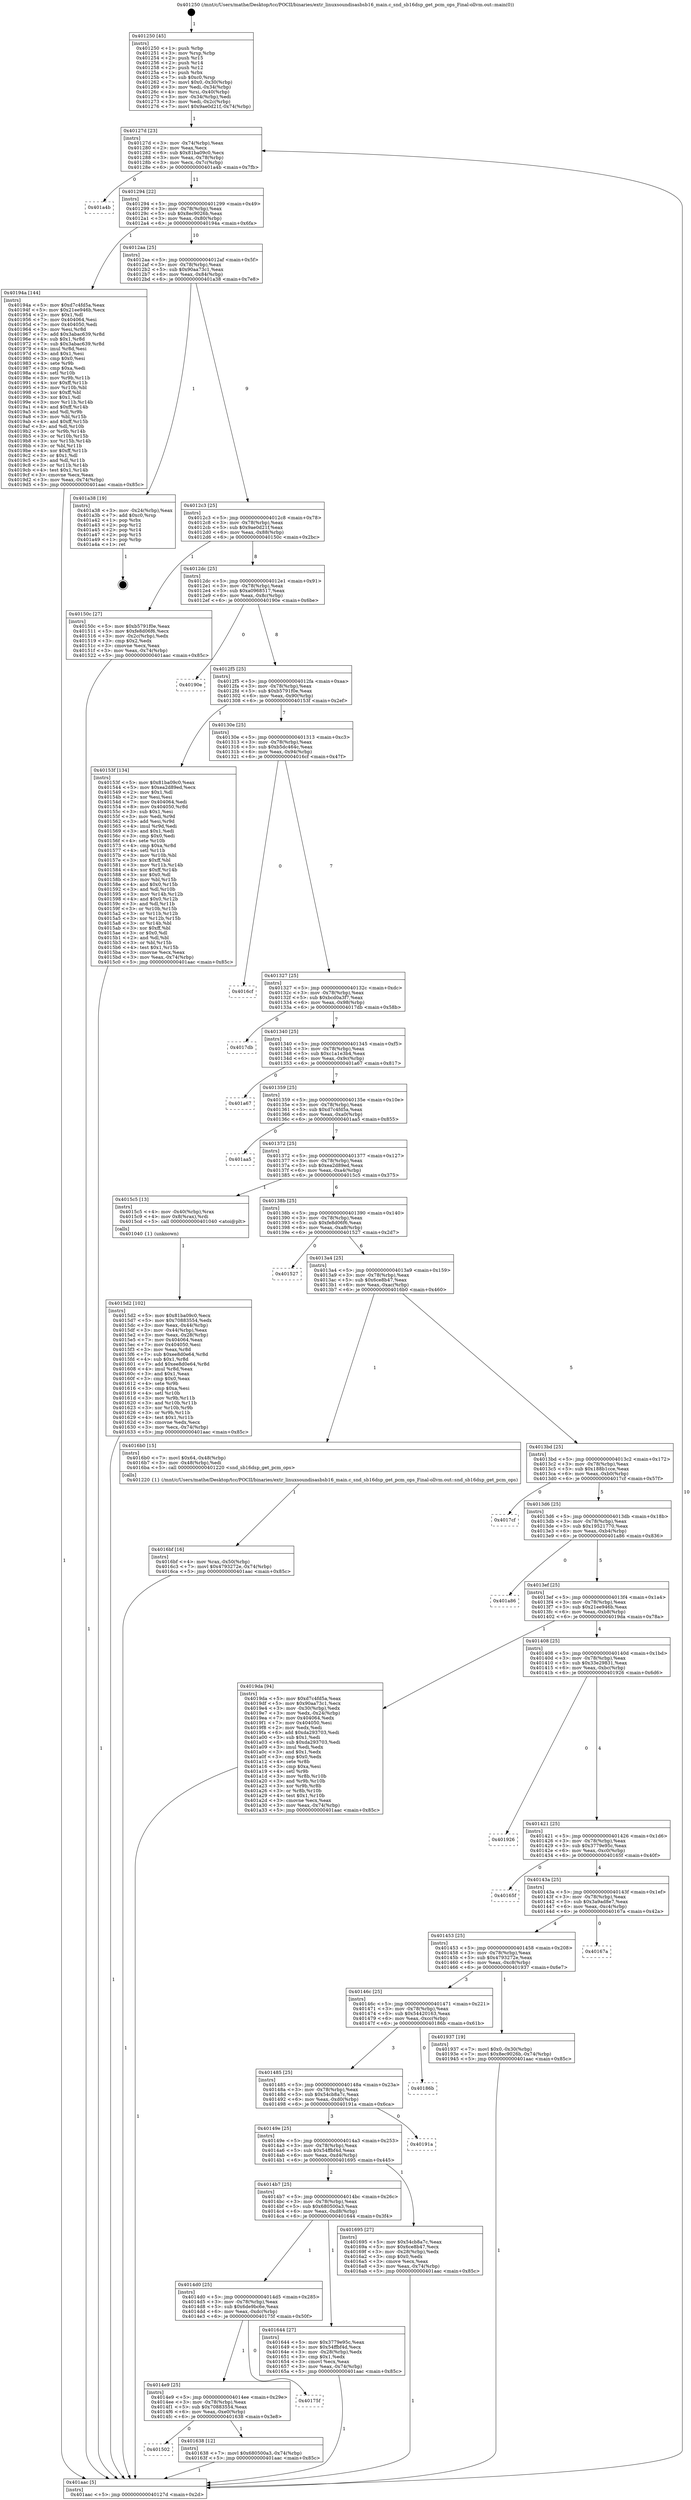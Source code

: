 digraph "0x401250" {
  label = "0x401250 (/mnt/c/Users/mathe/Desktop/tcc/POCII/binaries/extr_linuxsoundisasbsb16_main.c_snd_sb16dsp_get_pcm_ops_Final-ollvm.out::main(0))"
  labelloc = "t"
  node[shape=record]

  Entry [label="",width=0.3,height=0.3,shape=circle,fillcolor=black,style=filled]
  "0x40127d" [label="{
     0x40127d [23]\l
     | [instrs]\l
     &nbsp;&nbsp;0x40127d \<+3\>: mov -0x74(%rbp),%eax\l
     &nbsp;&nbsp;0x401280 \<+2\>: mov %eax,%ecx\l
     &nbsp;&nbsp;0x401282 \<+6\>: sub $0x81ba09c0,%ecx\l
     &nbsp;&nbsp;0x401288 \<+3\>: mov %eax,-0x78(%rbp)\l
     &nbsp;&nbsp;0x40128b \<+3\>: mov %ecx,-0x7c(%rbp)\l
     &nbsp;&nbsp;0x40128e \<+6\>: je 0000000000401a4b \<main+0x7fb\>\l
  }"]
  "0x401a4b" [label="{
     0x401a4b\l
  }", style=dashed]
  "0x401294" [label="{
     0x401294 [22]\l
     | [instrs]\l
     &nbsp;&nbsp;0x401294 \<+5\>: jmp 0000000000401299 \<main+0x49\>\l
     &nbsp;&nbsp;0x401299 \<+3\>: mov -0x78(%rbp),%eax\l
     &nbsp;&nbsp;0x40129c \<+5\>: sub $0x8ec9026b,%eax\l
     &nbsp;&nbsp;0x4012a1 \<+3\>: mov %eax,-0x80(%rbp)\l
     &nbsp;&nbsp;0x4012a4 \<+6\>: je 000000000040194a \<main+0x6fa\>\l
  }"]
  Exit [label="",width=0.3,height=0.3,shape=circle,fillcolor=black,style=filled,peripheries=2]
  "0x40194a" [label="{
     0x40194a [144]\l
     | [instrs]\l
     &nbsp;&nbsp;0x40194a \<+5\>: mov $0xd7c4fd5a,%eax\l
     &nbsp;&nbsp;0x40194f \<+5\>: mov $0x21ee946b,%ecx\l
     &nbsp;&nbsp;0x401954 \<+2\>: mov $0x1,%dl\l
     &nbsp;&nbsp;0x401956 \<+7\>: mov 0x404064,%esi\l
     &nbsp;&nbsp;0x40195d \<+7\>: mov 0x404050,%edi\l
     &nbsp;&nbsp;0x401964 \<+3\>: mov %esi,%r8d\l
     &nbsp;&nbsp;0x401967 \<+7\>: add $0x3abac639,%r8d\l
     &nbsp;&nbsp;0x40196e \<+4\>: sub $0x1,%r8d\l
     &nbsp;&nbsp;0x401972 \<+7\>: sub $0x3abac639,%r8d\l
     &nbsp;&nbsp;0x401979 \<+4\>: imul %r8d,%esi\l
     &nbsp;&nbsp;0x40197d \<+3\>: and $0x1,%esi\l
     &nbsp;&nbsp;0x401980 \<+3\>: cmp $0x0,%esi\l
     &nbsp;&nbsp;0x401983 \<+4\>: sete %r9b\l
     &nbsp;&nbsp;0x401987 \<+3\>: cmp $0xa,%edi\l
     &nbsp;&nbsp;0x40198a \<+4\>: setl %r10b\l
     &nbsp;&nbsp;0x40198e \<+3\>: mov %r9b,%r11b\l
     &nbsp;&nbsp;0x401991 \<+4\>: xor $0xff,%r11b\l
     &nbsp;&nbsp;0x401995 \<+3\>: mov %r10b,%bl\l
     &nbsp;&nbsp;0x401998 \<+3\>: xor $0xff,%bl\l
     &nbsp;&nbsp;0x40199b \<+3\>: xor $0x1,%dl\l
     &nbsp;&nbsp;0x40199e \<+3\>: mov %r11b,%r14b\l
     &nbsp;&nbsp;0x4019a1 \<+4\>: and $0xff,%r14b\l
     &nbsp;&nbsp;0x4019a5 \<+3\>: and %dl,%r9b\l
     &nbsp;&nbsp;0x4019a8 \<+3\>: mov %bl,%r15b\l
     &nbsp;&nbsp;0x4019ab \<+4\>: and $0xff,%r15b\l
     &nbsp;&nbsp;0x4019af \<+3\>: and %dl,%r10b\l
     &nbsp;&nbsp;0x4019b2 \<+3\>: or %r9b,%r14b\l
     &nbsp;&nbsp;0x4019b5 \<+3\>: or %r10b,%r15b\l
     &nbsp;&nbsp;0x4019b8 \<+3\>: xor %r15b,%r14b\l
     &nbsp;&nbsp;0x4019bb \<+3\>: or %bl,%r11b\l
     &nbsp;&nbsp;0x4019be \<+4\>: xor $0xff,%r11b\l
     &nbsp;&nbsp;0x4019c2 \<+3\>: or $0x1,%dl\l
     &nbsp;&nbsp;0x4019c5 \<+3\>: and %dl,%r11b\l
     &nbsp;&nbsp;0x4019c8 \<+3\>: or %r11b,%r14b\l
     &nbsp;&nbsp;0x4019cb \<+4\>: test $0x1,%r14b\l
     &nbsp;&nbsp;0x4019cf \<+3\>: cmovne %ecx,%eax\l
     &nbsp;&nbsp;0x4019d2 \<+3\>: mov %eax,-0x74(%rbp)\l
     &nbsp;&nbsp;0x4019d5 \<+5\>: jmp 0000000000401aac \<main+0x85c\>\l
  }"]
  "0x4012aa" [label="{
     0x4012aa [25]\l
     | [instrs]\l
     &nbsp;&nbsp;0x4012aa \<+5\>: jmp 00000000004012af \<main+0x5f\>\l
     &nbsp;&nbsp;0x4012af \<+3\>: mov -0x78(%rbp),%eax\l
     &nbsp;&nbsp;0x4012b2 \<+5\>: sub $0x90aa73c1,%eax\l
     &nbsp;&nbsp;0x4012b7 \<+6\>: mov %eax,-0x84(%rbp)\l
     &nbsp;&nbsp;0x4012bd \<+6\>: je 0000000000401a38 \<main+0x7e8\>\l
  }"]
  "0x4016bf" [label="{
     0x4016bf [16]\l
     | [instrs]\l
     &nbsp;&nbsp;0x4016bf \<+4\>: mov %rax,-0x50(%rbp)\l
     &nbsp;&nbsp;0x4016c3 \<+7\>: movl $0x4793272e,-0x74(%rbp)\l
     &nbsp;&nbsp;0x4016ca \<+5\>: jmp 0000000000401aac \<main+0x85c\>\l
  }"]
  "0x401a38" [label="{
     0x401a38 [19]\l
     | [instrs]\l
     &nbsp;&nbsp;0x401a38 \<+3\>: mov -0x24(%rbp),%eax\l
     &nbsp;&nbsp;0x401a3b \<+7\>: add $0xc0,%rsp\l
     &nbsp;&nbsp;0x401a42 \<+1\>: pop %rbx\l
     &nbsp;&nbsp;0x401a43 \<+2\>: pop %r12\l
     &nbsp;&nbsp;0x401a45 \<+2\>: pop %r14\l
     &nbsp;&nbsp;0x401a47 \<+2\>: pop %r15\l
     &nbsp;&nbsp;0x401a49 \<+1\>: pop %rbp\l
     &nbsp;&nbsp;0x401a4a \<+1\>: ret\l
  }"]
  "0x4012c3" [label="{
     0x4012c3 [25]\l
     | [instrs]\l
     &nbsp;&nbsp;0x4012c3 \<+5\>: jmp 00000000004012c8 \<main+0x78\>\l
     &nbsp;&nbsp;0x4012c8 \<+3\>: mov -0x78(%rbp),%eax\l
     &nbsp;&nbsp;0x4012cb \<+5\>: sub $0x9ae0d21f,%eax\l
     &nbsp;&nbsp;0x4012d0 \<+6\>: mov %eax,-0x88(%rbp)\l
     &nbsp;&nbsp;0x4012d6 \<+6\>: je 000000000040150c \<main+0x2bc\>\l
  }"]
  "0x401502" [label="{
     0x401502\l
  }", style=dashed]
  "0x40150c" [label="{
     0x40150c [27]\l
     | [instrs]\l
     &nbsp;&nbsp;0x40150c \<+5\>: mov $0xb5791f0e,%eax\l
     &nbsp;&nbsp;0x401511 \<+5\>: mov $0xfe8d06f6,%ecx\l
     &nbsp;&nbsp;0x401516 \<+3\>: mov -0x2c(%rbp),%edx\l
     &nbsp;&nbsp;0x401519 \<+3\>: cmp $0x2,%edx\l
     &nbsp;&nbsp;0x40151c \<+3\>: cmovne %ecx,%eax\l
     &nbsp;&nbsp;0x40151f \<+3\>: mov %eax,-0x74(%rbp)\l
     &nbsp;&nbsp;0x401522 \<+5\>: jmp 0000000000401aac \<main+0x85c\>\l
  }"]
  "0x4012dc" [label="{
     0x4012dc [25]\l
     | [instrs]\l
     &nbsp;&nbsp;0x4012dc \<+5\>: jmp 00000000004012e1 \<main+0x91\>\l
     &nbsp;&nbsp;0x4012e1 \<+3\>: mov -0x78(%rbp),%eax\l
     &nbsp;&nbsp;0x4012e4 \<+5\>: sub $0xa0968517,%eax\l
     &nbsp;&nbsp;0x4012e9 \<+6\>: mov %eax,-0x8c(%rbp)\l
     &nbsp;&nbsp;0x4012ef \<+6\>: je 000000000040190e \<main+0x6be\>\l
  }"]
  "0x401aac" [label="{
     0x401aac [5]\l
     | [instrs]\l
     &nbsp;&nbsp;0x401aac \<+5\>: jmp 000000000040127d \<main+0x2d\>\l
  }"]
  "0x401250" [label="{
     0x401250 [45]\l
     | [instrs]\l
     &nbsp;&nbsp;0x401250 \<+1\>: push %rbp\l
     &nbsp;&nbsp;0x401251 \<+3\>: mov %rsp,%rbp\l
     &nbsp;&nbsp;0x401254 \<+2\>: push %r15\l
     &nbsp;&nbsp;0x401256 \<+2\>: push %r14\l
     &nbsp;&nbsp;0x401258 \<+2\>: push %r12\l
     &nbsp;&nbsp;0x40125a \<+1\>: push %rbx\l
     &nbsp;&nbsp;0x40125b \<+7\>: sub $0xc0,%rsp\l
     &nbsp;&nbsp;0x401262 \<+7\>: movl $0x0,-0x30(%rbp)\l
     &nbsp;&nbsp;0x401269 \<+3\>: mov %edi,-0x34(%rbp)\l
     &nbsp;&nbsp;0x40126c \<+4\>: mov %rsi,-0x40(%rbp)\l
     &nbsp;&nbsp;0x401270 \<+3\>: mov -0x34(%rbp),%edi\l
     &nbsp;&nbsp;0x401273 \<+3\>: mov %edi,-0x2c(%rbp)\l
     &nbsp;&nbsp;0x401276 \<+7\>: movl $0x9ae0d21f,-0x74(%rbp)\l
  }"]
  "0x401638" [label="{
     0x401638 [12]\l
     | [instrs]\l
     &nbsp;&nbsp;0x401638 \<+7\>: movl $0x680500a3,-0x74(%rbp)\l
     &nbsp;&nbsp;0x40163f \<+5\>: jmp 0000000000401aac \<main+0x85c\>\l
  }"]
  "0x40190e" [label="{
     0x40190e\l
  }", style=dashed]
  "0x4012f5" [label="{
     0x4012f5 [25]\l
     | [instrs]\l
     &nbsp;&nbsp;0x4012f5 \<+5\>: jmp 00000000004012fa \<main+0xaa\>\l
     &nbsp;&nbsp;0x4012fa \<+3\>: mov -0x78(%rbp),%eax\l
     &nbsp;&nbsp;0x4012fd \<+5\>: sub $0xb5791f0e,%eax\l
     &nbsp;&nbsp;0x401302 \<+6\>: mov %eax,-0x90(%rbp)\l
     &nbsp;&nbsp;0x401308 \<+6\>: je 000000000040153f \<main+0x2ef\>\l
  }"]
  "0x4014e9" [label="{
     0x4014e9 [25]\l
     | [instrs]\l
     &nbsp;&nbsp;0x4014e9 \<+5\>: jmp 00000000004014ee \<main+0x29e\>\l
     &nbsp;&nbsp;0x4014ee \<+3\>: mov -0x78(%rbp),%eax\l
     &nbsp;&nbsp;0x4014f1 \<+5\>: sub $0x70883554,%eax\l
     &nbsp;&nbsp;0x4014f6 \<+6\>: mov %eax,-0xe0(%rbp)\l
     &nbsp;&nbsp;0x4014fc \<+6\>: je 0000000000401638 \<main+0x3e8\>\l
  }"]
  "0x40153f" [label="{
     0x40153f [134]\l
     | [instrs]\l
     &nbsp;&nbsp;0x40153f \<+5\>: mov $0x81ba09c0,%eax\l
     &nbsp;&nbsp;0x401544 \<+5\>: mov $0xea2d89ed,%ecx\l
     &nbsp;&nbsp;0x401549 \<+2\>: mov $0x1,%dl\l
     &nbsp;&nbsp;0x40154b \<+2\>: xor %esi,%esi\l
     &nbsp;&nbsp;0x40154d \<+7\>: mov 0x404064,%edi\l
     &nbsp;&nbsp;0x401554 \<+8\>: mov 0x404050,%r8d\l
     &nbsp;&nbsp;0x40155c \<+3\>: sub $0x1,%esi\l
     &nbsp;&nbsp;0x40155f \<+3\>: mov %edi,%r9d\l
     &nbsp;&nbsp;0x401562 \<+3\>: add %esi,%r9d\l
     &nbsp;&nbsp;0x401565 \<+4\>: imul %r9d,%edi\l
     &nbsp;&nbsp;0x401569 \<+3\>: and $0x1,%edi\l
     &nbsp;&nbsp;0x40156c \<+3\>: cmp $0x0,%edi\l
     &nbsp;&nbsp;0x40156f \<+4\>: sete %r10b\l
     &nbsp;&nbsp;0x401573 \<+4\>: cmp $0xa,%r8d\l
     &nbsp;&nbsp;0x401577 \<+4\>: setl %r11b\l
     &nbsp;&nbsp;0x40157b \<+3\>: mov %r10b,%bl\l
     &nbsp;&nbsp;0x40157e \<+3\>: xor $0xff,%bl\l
     &nbsp;&nbsp;0x401581 \<+3\>: mov %r11b,%r14b\l
     &nbsp;&nbsp;0x401584 \<+4\>: xor $0xff,%r14b\l
     &nbsp;&nbsp;0x401588 \<+3\>: xor $0x0,%dl\l
     &nbsp;&nbsp;0x40158b \<+3\>: mov %bl,%r15b\l
     &nbsp;&nbsp;0x40158e \<+4\>: and $0x0,%r15b\l
     &nbsp;&nbsp;0x401592 \<+3\>: and %dl,%r10b\l
     &nbsp;&nbsp;0x401595 \<+3\>: mov %r14b,%r12b\l
     &nbsp;&nbsp;0x401598 \<+4\>: and $0x0,%r12b\l
     &nbsp;&nbsp;0x40159c \<+3\>: and %dl,%r11b\l
     &nbsp;&nbsp;0x40159f \<+3\>: or %r10b,%r15b\l
     &nbsp;&nbsp;0x4015a2 \<+3\>: or %r11b,%r12b\l
     &nbsp;&nbsp;0x4015a5 \<+3\>: xor %r12b,%r15b\l
     &nbsp;&nbsp;0x4015a8 \<+3\>: or %r14b,%bl\l
     &nbsp;&nbsp;0x4015ab \<+3\>: xor $0xff,%bl\l
     &nbsp;&nbsp;0x4015ae \<+3\>: or $0x0,%dl\l
     &nbsp;&nbsp;0x4015b1 \<+2\>: and %dl,%bl\l
     &nbsp;&nbsp;0x4015b3 \<+3\>: or %bl,%r15b\l
     &nbsp;&nbsp;0x4015b6 \<+4\>: test $0x1,%r15b\l
     &nbsp;&nbsp;0x4015ba \<+3\>: cmovne %ecx,%eax\l
     &nbsp;&nbsp;0x4015bd \<+3\>: mov %eax,-0x74(%rbp)\l
     &nbsp;&nbsp;0x4015c0 \<+5\>: jmp 0000000000401aac \<main+0x85c\>\l
  }"]
  "0x40130e" [label="{
     0x40130e [25]\l
     | [instrs]\l
     &nbsp;&nbsp;0x40130e \<+5\>: jmp 0000000000401313 \<main+0xc3\>\l
     &nbsp;&nbsp;0x401313 \<+3\>: mov -0x78(%rbp),%eax\l
     &nbsp;&nbsp;0x401316 \<+5\>: sub $0xb5dc464c,%eax\l
     &nbsp;&nbsp;0x40131b \<+6\>: mov %eax,-0x94(%rbp)\l
     &nbsp;&nbsp;0x401321 \<+6\>: je 00000000004016cf \<main+0x47f\>\l
  }"]
  "0x40175f" [label="{
     0x40175f\l
  }", style=dashed]
  "0x4016cf" [label="{
     0x4016cf\l
  }", style=dashed]
  "0x401327" [label="{
     0x401327 [25]\l
     | [instrs]\l
     &nbsp;&nbsp;0x401327 \<+5\>: jmp 000000000040132c \<main+0xdc\>\l
     &nbsp;&nbsp;0x40132c \<+3\>: mov -0x78(%rbp),%eax\l
     &nbsp;&nbsp;0x40132f \<+5\>: sub $0xbcd0a3f7,%eax\l
     &nbsp;&nbsp;0x401334 \<+6\>: mov %eax,-0x98(%rbp)\l
     &nbsp;&nbsp;0x40133a \<+6\>: je 00000000004017db \<main+0x58b\>\l
  }"]
  "0x4014d0" [label="{
     0x4014d0 [25]\l
     | [instrs]\l
     &nbsp;&nbsp;0x4014d0 \<+5\>: jmp 00000000004014d5 \<main+0x285\>\l
     &nbsp;&nbsp;0x4014d5 \<+3\>: mov -0x78(%rbp),%eax\l
     &nbsp;&nbsp;0x4014d8 \<+5\>: sub $0x6de9bc6e,%eax\l
     &nbsp;&nbsp;0x4014dd \<+6\>: mov %eax,-0xdc(%rbp)\l
     &nbsp;&nbsp;0x4014e3 \<+6\>: je 000000000040175f \<main+0x50f\>\l
  }"]
  "0x4017db" [label="{
     0x4017db\l
  }", style=dashed]
  "0x401340" [label="{
     0x401340 [25]\l
     | [instrs]\l
     &nbsp;&nbsp;0x401340 \<+5\>: jmp 0000000000401345 \<main+0xf5\>\l
     &nbsp;&nbsp;0x401345 \<+3\>: mov -0x78(%rbp),%eax\l
     &nbsp;&nbsp;0x401348 \<+5\>: sub $0xc1a1e3b4,%eax\l
     &nbsp;&nbsp;0x40134d \<+6\>: mov %eax,-0x9c(%rbp)\l
     &nbsp;&nbsp;0x401353 \<+6\>: je 0000000000401a67 \<main+0x817\>\l
  }"]
  "0x401644" [label="{
     0x401644 [27]\l
     | [instrs]\l
     &nbsp;&nbsp;0x401644 \<+5\>: mov $0x3779e95c,%eax\l
     &nbsp;&nbsp;0x401649 \<+5\>: mov $0x54ffbf4d,%ecx\l
     &nbsp;&nbsp;0x40164e \<+3\>: mov -0x28(%rbp),%edx\l
     &nbsp;&nbsp;0x401651 \<+3\>: cmp $0x1,%edx\l
     &nbsp;&nbsp;0x401654 \<+3\>: cmovl %ecx,%eax\l
     &nbsp;&nbsp;0x401657 \<+3\>: mov %eax,-0x74(%rbp)\l
     &nbsp;&nbsp;0x40165a \<+5\>: jmp 0000000000401aac \<main+0x85c\>\l
  }"]
  "0x401a67" [label="{
     0x401a67\l
  }", style=dashed]
  "0x401359" [label="{
     0x401359 [25]\l
     | [instrs]\l
     &nbsp;&nbsp;0x401359 \<+5\>: jmp 000000000040135e \<main+0x10e\>\l
     &nbsp;&nbsp;0x40135e \<+3\>: mov -0x78(%rbp),%eax\l
     &nbsp;&nbsp;0x401361 \<+5\>: sub $0xd7c4fd5a,%eax\l
     &nbsp;&nbsp;0x401366 \<+6\>: mov %eax,-0xa0(%rbp)\l
     &nbsp;&nbsp;0x40136c \<+6\>: je 0000000000401aa5 \<main+0x855\>\l
  }"]
  "0x4014b7" [label="{
     0x4014b7 [25]\l
     | [instrs]\l
     &nbsp;&nbsp;0x4014b7 \<+5\>: jmp 00000000004014bc \<main+0x26c\>\l
     &nbsp;&nbsp;0x4014bc \<+3\>: mov -0x78(%rbp),%eax\l
     &nbsp;&nbsp;0x4014bf \<+5\>: sub $0x680500a3,%eax\l
     &nbsp;&nbsp;0x4014c4 \<+6\>: mov %eax,-0xd8(%rbp)\l
     &nbsp;&nbsp;0x4014ca \<+6\>: je 0000000000401644 \<main+0x3f4\>\l
  }"]
  "0x401aa5" [label="{
     0x401aa5\l
  }", style=dashed]
  "0x401372" [label="{
     0x401372 [25]\l
     | [instrs]\l
     &nbsp;&nbsp;0x401372 \<+5\>: jmp 0000000000401377 \<main+0x127\>\l
     &nbsp;&nbsp;0x401377 \<+3\>: mov -0x78(%rbp),%eax\l
     &nbsp;&nbsp;0x40137a \<+5\>: sub $0xea2d89ed,%eax\l
     &nbsp;&nbsp;0x40137f \<+6\>: mov %eax,-0xa4(%rbp)\l
     &nbsp;&nbsp;0x401385 \<+6\>: je 00000000004015c5 \<main+0x375\>\l
  }"]
  "0x401695" [label="{
     0x401695 [27]\l
     | [instrs]\l
     &nbsp;&nbsp;0x401695 \<+5\>: mov $0x54cb8a7c,%eax\l
     &nbsp;&nbsp;0x40169a \<+5\>: mov $0x6ce8b47,%ecx\l
     &nbsp;&nbsp;0x40169f \<+3\>: mov -0x28(%rbp),%edx\l
     &nbsp;&nbsp;0x4016a2 \<+3\>: cmp $0x0,%edx\l
     &nbsp;&nbsp;0x4016a5 \<+3\>: cmove %ecx,%eax\l
     &nbsp;&nbsp;0x4016a8 \<+3\>: mov %eax,-0x74(%rbp)\l
     &nbsp;&nbsp;0x4016ab \<+5\>: jmp 0000000000401aac \<main+0x85c\>\l
  }"]
  "0x4015c5" [label="{
     0x4015c5 [13]\l
     | [instrs]\l
     &nbsp;&nbsp;0x4015c5 \<+4\>: mov -0x40(%rbp),%rax\l
     &nbsp;&nbsp;0x4015c9 \<+4\>: mov 0x8(%rax),%rdi\l
     &nbsp;&nbsp;0x4015cd \<+5\>: call 0000000000401040 \<atoi@plt\>\l
     | [calls]\l
     &nbsp;&nbsp;0x401040 \{1\} (unknown)\l
  }"]
  "0x40138b" [label="{
     0x40138b [25]\l
     | [instrs]\l
     &nbsp;&nbsp;0x40138b \<+5\>: jmp 0000000000401390 \<main+0x140\>\l
     &nbsp;&nbsp;0x401390 \<+3\>: mov -0x78(%rbp),%eax\l
     &nbsp;&nbsp;0x401393 \<+5\>: sub $0xfe8d06f6,%eax\l
     &nbsp;&nbsp;0x401398 \<+6\>: mov %eax,-0xa8(%rbp)\l
     &nbsp;&nbsp;0x40139e \<+6\>: je 0000000000401527 \<main+0x2d7\>\l
  }"]
  "0x4015d2" [label="{
     0x4015d2 [102]\l
     | [instrs]\l
     &nbsp;&nbsp;0x4015d2 \<+5\>: mov $0x81ba09c0,%ecx\l
     &nbsp;&nbsp;0x4015d7 \<+5\>: mov $0x70883554,%edx\l
     &nbsp;&nbsp;0x4015dc \<+3\>: mov %eax,-0x44(%rbp)\l
     &nbsp;&nbsp;0x4015df \<+3\>: mov -0x44(%rbp),%eax\l
     &nbsp;&nbsp;0x4015e2 \<+3\>: mov %eax,-0x28(%rbp)\l
     &nbsp;&nbsp;0x4015e5 \<+7\>: mov 0x404064,%eax\l
     &nbsp;&nbsp;0x4015ec \<+7\>: mov 0x404050,%esi\l
     &nbsp;&nbsp;0x4015f3 \<+3\>: mov %eax,%r8d\l
     &nbsp;&nbsp;0x4015f6 \<+7\>: sub $0xee8d0e64,%r8d\l
     &nbsp;&nbsp;0x4015fd \<+4\>: sub $0x1,%r8d\l
     &nbsp;&nbsp;0x401601 \<+7\>: add $0xee8d0e64,%r8d\l
     &nbsp;&nbsp;0x401608 \<+4\>: imul %r8d,%eax\l
     &nbsp;&nbsp;0x40160c \<+3\>: and $0x1,%eax\l
     &nbsp;&nbsp;0x40160f \<+3\>: cmp $0x0,%eax\l
     &nbsp;&nbsp;0x401612 \<+4\>: sete %r9b\l
     &nbsp;&nbsp;0x401616 \<+3\>: cmp $0xa,%esi\l
     &nbsp;&nbsp;0x401619 \<+4\>: setl %r10b\l
     &nbsp;&nbsp;0x40161d \<+3\>: mov %r9b,%r11b\l
     &nbsp;&nbsp;0x401620 \<+3\>: and %r10b,%r11b\l
     &nbsp;&nbsp;0x401623 \<+3\>: xor %r10b,%r9b\l
     &nbsp;&nbsp;0x401626 \<+3\>: or %r9b,%r11b\l
     &nbsp;&nbsp;0x401629 \<+4\>: test $0x1,%r11b\l
     &nbsp;&nbsp;0x40162d \<+3\>: cmovne %edx,%ecx\l
     &nbsp;&nbsp;0x401630 \<+3\>: mov %ecx,-0x74(%rbp)\l
     &nbsp;&nbsp;0x401633 \<+5\>: jmp 0000000000401aac \<main+0x85c\>\l
  }"]
  "0x40149e" [label="{
     0x40149e [25]\l
     | [instrs]\l
     &nbsp;&nbsp;0x40149e \<+5\>: jmp 00000000004014a3 \<main+0x253\>\l
     &nbsp;&nbsp;0x4014a3 \<+3\>: mov -0x78(%rbp),%eax\l
     &nbsp;&nbsp;0x4014a6 \<+5\>: sub $0x54ffbf4d,%eax\l
     &nbsp;&nbsp;0x4014ab \<+6\>: mov %eax,-0xd4(%rbp)\l
     &nbsp;&nbsp;0x4014b1 \<+6\>: je 0000000000401695 \<main+0x445\>\l
  }"]
  "0x401527" [label="{
     0x401527\l
  }", style=dashed]
  "0x4013a4" [label="{
     0x4013a4 [25]\l
     | [instrs]\l
     &nbsp;&nbsp;0x4013a4 \<+5\>: jmp 00000000004013a9 \<main+0x159\>\l
     &nbsp;&nbsp;0x4013a9 \<+3\>: mov -0x78(%rbp),%eax\l
     &nbsp;&nbsp;0x4013ac \<+5\>: sub $0x6ce8b47,%eax\l
     &nbsp;&nbsp;0x4013b1 \<+6\>: mov %eax,-0xac(%rbp)\l
     &nbsp;&nbsp;0x4013b7 \<+6\>: je 00000000004016b0 \<main+0x460\>\l
  }"]
  "0x40191a" [label="{
     0x40191a\l
  }", style=dashed]
  "0x4016b0" [label="{
     0x4016b0 [15]\l
     | [instrs]\l
     &nbsp;&nbsp;0x4016b0 \<+7\>: movl $0x64,-0x48(%rbp)\l
     &nbsp;&nbsp;0x4016b7 \<+3\>: mov -0x48(%rbp),%edi\l
     &nbsp;&nbsp;0x4016ba \<+5\>: call 0000000000401220 \<snd_sb16dsp_get_pcm_ops\>\l
     | [calls]\l
     &nbsp;&nbsp;0x401220 \{1\} (/mnt/c/Users/mathe/Desktop/tcc/POCII/binaries/extr_linuxsoundisasbsb16_main.c_snd_sb16dsp_get_pcm_ops_Final-ollvm.out::snd_sb16dsp_get_pcm_ops)\l
  }"]
  "0x4013bd" [label="{
     0x4013bd [25]\l
     | [instrs]\l
     &nbsp;&nbsp;0x4013bd \<+5\>: jmp 00000000004013c2 \<main+0x172\>\l
     &nbsp;&nbsp;0x4013c2 \<+3\>: mov -0x78(%rbp),%eax\l
     &nbsp;&nbsp;0x4013c5 \<+5\>: sub $0x188b1cce,%eax\l
     &nbsp;&nbsp;0x4013ca \<+6\>: mov %eax,-0xb0(%rbp)\l
     &nbsp;&nbsp;0x4013d0 \<+6\>: je 00000000004017cf \<main+0x57f\>\l
  }"]
  "0x401485" [label="{
     0x401485 [25]\l
     | [instrs]\l
     &nbsp;&nbsp;0x401485 \<+5\>: jmp 000000000040148a \<main+0x23a\>\l
     &nbsp;&nbsp;0x40148a \<+3\>: mov -0x78(%rbp),%eax\l
     &nbsp;&nbsp;0x40148d \<+5\>: sub $0x54cb8a7c,%eax\l
     &nbsp;&nbsp;0x401492 \<+6\>: mov %eax,-0xd0(%rbp)\l
     &nbsp;&nbsp;0x401498 \<+6\>: je 000000000040191a \<main+0x6ca\>\l
  }"]
  "0x4017cf" [label="{
     0x4017cf\l
  }", style=dashed]
  "0x4013d6" [label="{
     0x4013d6 [25]\l
     | [instrs]\l
     &nbsp;&nbsp;0x4013d6 \<+5\>: jmp 00000000004013db \<main+0x18b\>\l
     &nbsp;&nbsp;0x4013db \<+3\>: mov -0x78(%rbp),%eax\l
     &nbsp;&nbsp;0x4013de \<+5\>: sub $0x19521770,%eax\l
     &nbsp;&nbsp;0x4013e3 \<+6\>: mov %eax,-0xb4(%rbp)\l
     &nbsp;&nbsp;0x4013e9 \<+6\>: je 0000000000401a86 \<main+0x836\>\l
  }"]
  "0x40186b" [label="{
     0x40186b\l
  }", style=dashed]
  "0x401a86" [label="{
     0x401a86\l
  }", style=dashed]
  "0x4013ef" [label="{
     0x4013ef [25]\l
     | [instrs]\l
     &nbsp;&nbsp;0x4013ef \<+5\>: jmp 00000000004013f4 \<main+0x1a4\>\l
     &nbsp;&nbsp;0x4013f4 \<+3\>: mov -0x78(%rbp),%eax\l
     &nbsp;&nbsp;0x4013f7 \<+5\>: sub $0x21ee946b,%eax\l
     &nbsp;&nbsp;0x4013fc \<+6\>: mov %eax,-0xb8(%rbp)\l
     &nbsp;&nbsp;0x401402 \<+6\>: je 00000000004019da \<main+0x78a\>\l
  }"]
  "0x40146c" [label="{
     0x40146c [25]\l
     | [instrs]\l
     &nbsp;&nbsp;0x40146c \<+5\>: jmp 0000000000401471 \<main+0x221\>\l
     &nbsp;&nbsp;0x401471 \<+3\>: mov -0x78(%rbp),%eax\l
     &nbsp;&nbsp;0x401474 \<+5\>: sub $0x54420163,%eax\l
     &nbsp;&nbsp;0x401479 \<+6\>: mov %eax,-0xcc(%rbp)\l
     &nbsp;&nbsp;0x40147f \<+6\>: je 000000000040186b \<main+0x61b\>\l
  }"]
  "0x4019da" [label="{
     0x4019da [94]\l
     | [instrs]\l
     &nbsp;&nbsp;0x4019da \<+5\>: mov $0xd7c4fd5a,%eax\l
     &nbsp;&nbsp;0x4019df \<+5\>: mov $0x90aa73c1,%ecx\l
     &nbsp;&nbsp;0x4019e4 \<+3\>: mov -0x30(%rbp),%edx\l
     &nbsp;&nbsp;0x4019e7 \<+3\>: mov %edx,-0x24(%rbp)\l
     &nbsp;&nbsp;0x4019ea \<+7\>: mov 0x404064,%edx\l
     &nbsp;&nbsp;0x4019f1 \<+7\>: mov 0x404050,%esi\l
     &nbsp;&nbsp;0x4019f8 \<+2\>: mov %edx,%edi\l
     &nbsp;&nbsp;0x4019fa \<+6\>: add $0xda293703,%edi\l
     &nbsp;&nbsp;0x401a00 \<+3\>: sub $0x1,%edi\l
     &nbsp;&nbsp;0x401a03 \<+6\>: sub $0xda293703,%edi\l
     &nbsp;&nbsp;0x401a09 \<+3\>: imul %edi,%edx\l
     &nbsp;&nbsp;0x401a0c \<+3\>: and $0x1,%edx\l
     &nbsp;&nbsp;0x401a0f \<+3\>: cmp $0x0,%edx\l
     &nbsp;&nbsp;0x401a12 \<+4\>: sete %r8b\l
     &nbsp;&nbsp;0x401a16 \<+3\>: cmp $0xa,%esi\l
     &nbsp;&nbsp;0x401a19 \<+4\>: setl %r9b\l
     &nbsp;&nbsp;0x401a1d \<+3\>: mov %r8b,%r10b\l
     &nbsp;&nbsp;0x401a20 \<+3\>: and %r9b,%r10b\l
     &nbsp;&nbsp;0x401a23 \<+3\>: xor %r9b,%r8b\l
     &nbsp;&nbsp;0x401a26 \<+3\>: or %r8b,%r10b\l
     &nbsp;&nbsp;0x401a29 \<+4\>: test $0x1,%r10b\l
     &nbsp;&nbsp;0x401a2d \<+3\>: cmovne %ecx,%eax\l
     &nbsp;&nbsp;0x401a30 \<+3\>: mov %eax,-0x74(%rbp)\l
     &nbsp;&nbsp;0x401a33 \<+5\>: jmp 0000000000401aac \<main+0x85c\>\l
  }"]
  "0x401408" [label="{
     0x401408 [25]\l
     | [instrs]\l
     &nbsp;&nbsp;0x401408 \<+5\>: jmp 000000000040140d \<main+0x1bd\>\l
     &nbsp;&nbsp;0x40140d \<+3\>: mov -0x78(%rbp),%eax\l
     &nbsp;&nbsp;0x401410 \<+5\>: sub $0x33e29831,%eax\l
     &nbsp;&nbsp;0x401415 \<+6\>: mov %eax,-0xbc(%rbp)\l
     &nbsp;&nbsp;0x40141b \<+6\>: je 0000000000401926 \<main+0x6d6\>\l
  }"]
  "0x401937" [label="{
     0x401937 [19]\l
     | [instrs]\l
     &nbsp;&nbsp;0x401937 \<+7\>: movl $0x0,-0x30(%rbp)\l
     &nbsp;&nbsp;0x40193e \<+7\>: movl $0x8ec9026b,-0x74(%rbp)\l
     &nbsp;&nbsp;0x401945 \<+5\>: jmp 0000000000401aac \<main+0x85c\>\l
  }"]
  "0x401926" [label="{
     0x401926\l
  }", style=dashed]
  "0x401421" [label="{
     0x401421 [25]\l
     | [instrs]\l
     &nbsp;&nbsp;0x401421 \<+5\>: jmp 0000000000401426 \<main+0x1d6\>\l
     &nbsp;&nbsp;0x401426 \<+3\>: mov -0x78(%rbp),%eax\l
     &nbsp;&nbsp;0x401429 \<+5\>: sub $0x3779e95c,%eax\l
     &nbsp;&nbsp;0x40142e \<+6\>: mov %eax,-0xc0(%rbp)\l
     &nbsp;&nbsp;0x401434 \<+6\>: je 000000000040165f \<main+0x40f\>\l
  }"]
  "0x401453" [label="{
     0x401453 [25]\l
     | [instrs]\l
     &nbsp;&nbsp;0x401453 \<+5\>: jmp 0000000000401458 \<main+0x208\>\l
     &nbsp;&nbsp;0x401458 \<+3\>: mov -0x78(%rbp),%eax\l
     &nbsp;&nbsp;0x40145b \<+5\>: sub $0x4793272e,%eax\l
     &nbsp;&nbsp;0x401460 \<+6\>: mov %eax,-0xc8(%rbp)\l
     &nbsp;&nbsp;0x401466 \<+6\>: je 0000000000401937 \<main+0x6e7\>\l
  }"]
  "0x40165f" [label="{
     0x40165f\l
  }", style=dashed]
  "0x40143a" [label="{
     0x40143a [25]\l
     | [instrs]\l
     &nbsp;&nbsp;0x40143a \<+5\>: jmp 000000000040143f \<main+0x1ef\>\l
     &nbsp;&nbsp;0x40143f \<+3\>: mov -0x78(%rbp),%eax\l
     &nbsp;&nbsp;0x401442 \<+5\>: sub $0x3a9ad8e7,%eax\l
     &nbsp;&nbsp;0x401447 \<+6\>: mov %eax,-0xc4(%rbp)\l
     &nbsp;&nbsp;0x40144d \<+6\>: je 000000000040167a \<main+0x42a\>\l
  }"]
  "0x40167a" [label="{
     0x40167a\l
  }", style=dashed]
  Entry -> "0x401250" [label=" 1"]
  "0x40127d" -> "0x401a4b" [label=" 0"]
  "0x40127d" -> "0x401294" [label=" 11"]
  "0x401a38" -> Exit [label=" 1"]
  "0x401294" -> "0x40194a" [label=" 1"]
  "0x401294" -> "0x4012aa" [label=" 10"]
  "0x4019da" -> "0x401aac" [label=" 1"]
  "0x4012aa" -> "0x401a38" [label=" 1"]
  "0x4012aa" -> "0x4012c3" [label=" 9"]
  "0x40194a" -> "0x401aac" [label=" 1"]
  "0x4012c3" -> "0x40150c" [label=" 1"]
  "0x4012c3" -> "0x4012dc" [label=" 8"]
  "0x40150c" -> "0x401aac" [label=" 1"]
  "0x401250" -> "0x40127d" [label=" 1"]
  "0x401aac" -> "0x40127d" [label=" 10"]
  "0x401937" -> "0x401aac" [label=" 1"]
  "0x4012dc" -> "0x40190e" [label=" 0"]
  "0x4012dc" -> "0x4012f5" [label=" 8"]
  "0x4016bf" -> "0x401aac" [label=" 1"]
  "0x4012f5" -> "0x40153f" [label=" 1"]
  "0x4012f5" -> "0x40130e" [label=" 7"]
  "0x40153f" -> "0x401aac" [label=" 1"]
  "0x401695" -> "0x401aac" [label=" 1"]
  "0x40130e" -> "0x4016cf" [label=" 0"]
  "0x40130e" -> "0x401327" [label=" 7"]
  "0x401644" -> "0x401aac" [label=" 1"]
  "0x401327" -> "0x4017db" [label=" 0"]
  "0x401327" -> "0x401340" [label=" 7"]
  "0x4014e9" -> "0x401502" [label=" 0"]
  "0x401340" -> "0x401a67" [label=" 0"]
  "0x401340" -> "0x401359" [label=" 7"]
  "0x4014e9" -> "0x401638" [label=" 1"]
  "0x401359" -> "0x401aa5" [label=" 0"]
  "0x401359" -> "0x401372" [label=" 7"]
  "0x4014d0" -> "0x4014e9" [label=" 1"]
  "0x401372" -> "0x4015c5" [label=" 1"]
  "0x401372" -> "0x40138b" [label=" 6"]
  "0x4015c5" -> "0x4015d2" [label=" 1"]
  "0x4015d2" -> "0x401aac" [label=" 1"]
  "0x4014d0" -> "0x40175f" [label=" 0"]
  "0x40138b" -> "0x401527" [label=" 0"]
  "0x40138b" -> "0x4013a4" [label=" 6"]
  "0x4014b7" -> "0x4014d0" [label=" 1"]
  "0x4013a4" -> "0x4016b0" [label=" 1"]
  "0x4013a4" -> "0x4013bd" [label=" 5"]
  "0x4014b7" -> "0x401644" [label=" 1"]
  "0x4013bd" -> "0x4017cf" [label=" 0"]
  "0x4013bd" -> "0x4013d6" [label=" 5"]
  "0x40149e" -> "0x4014b7" [label=" 2"]
  "0x4013d6" -> "0x401a86" [label=" 0"]
  "0x4013d6" -> "0x4013ef" [label=" 5"]
  "0x40149e" -> "0x401695" [label=" 1"]
  "0x4013ef" -> "0x4019da" [label=" 1"]
  "0x4013ef" -> "0x401408" [label=" 4"]
  "0x401485" -> "0x40149e" [label=" 3"]
  "0x401408" -> "0x401926" [label=" 0"]
  "0x401408" -> "0x401421" [label=" 4"]
  "0x401485" -> "0x40191a" [label=" 0"]
  "0x401421" -> "0x40165f" [label=" 0"]
  "0x401421" -> "0x40143a" [label=" 4"]
  "0x40146c" -> "0x401485" [label=" 3"]
  "0x40143a" -> "0x40167a" [label=" 0"]
  "0x40143a" -> "0x401453" [label=" 4"]
  "0x4016b0" -> "0x4016bf" [label=" 1"]
  "0x401453" -> "0x401937" [label=" 1"]
  "0x401453" -> "0x40146c" [label=" 3"]
  "0x401638" -> "0x401aac" [label=" 1"]
  "0x40146c" -> "0x40186b" [label=" 0"]
}
